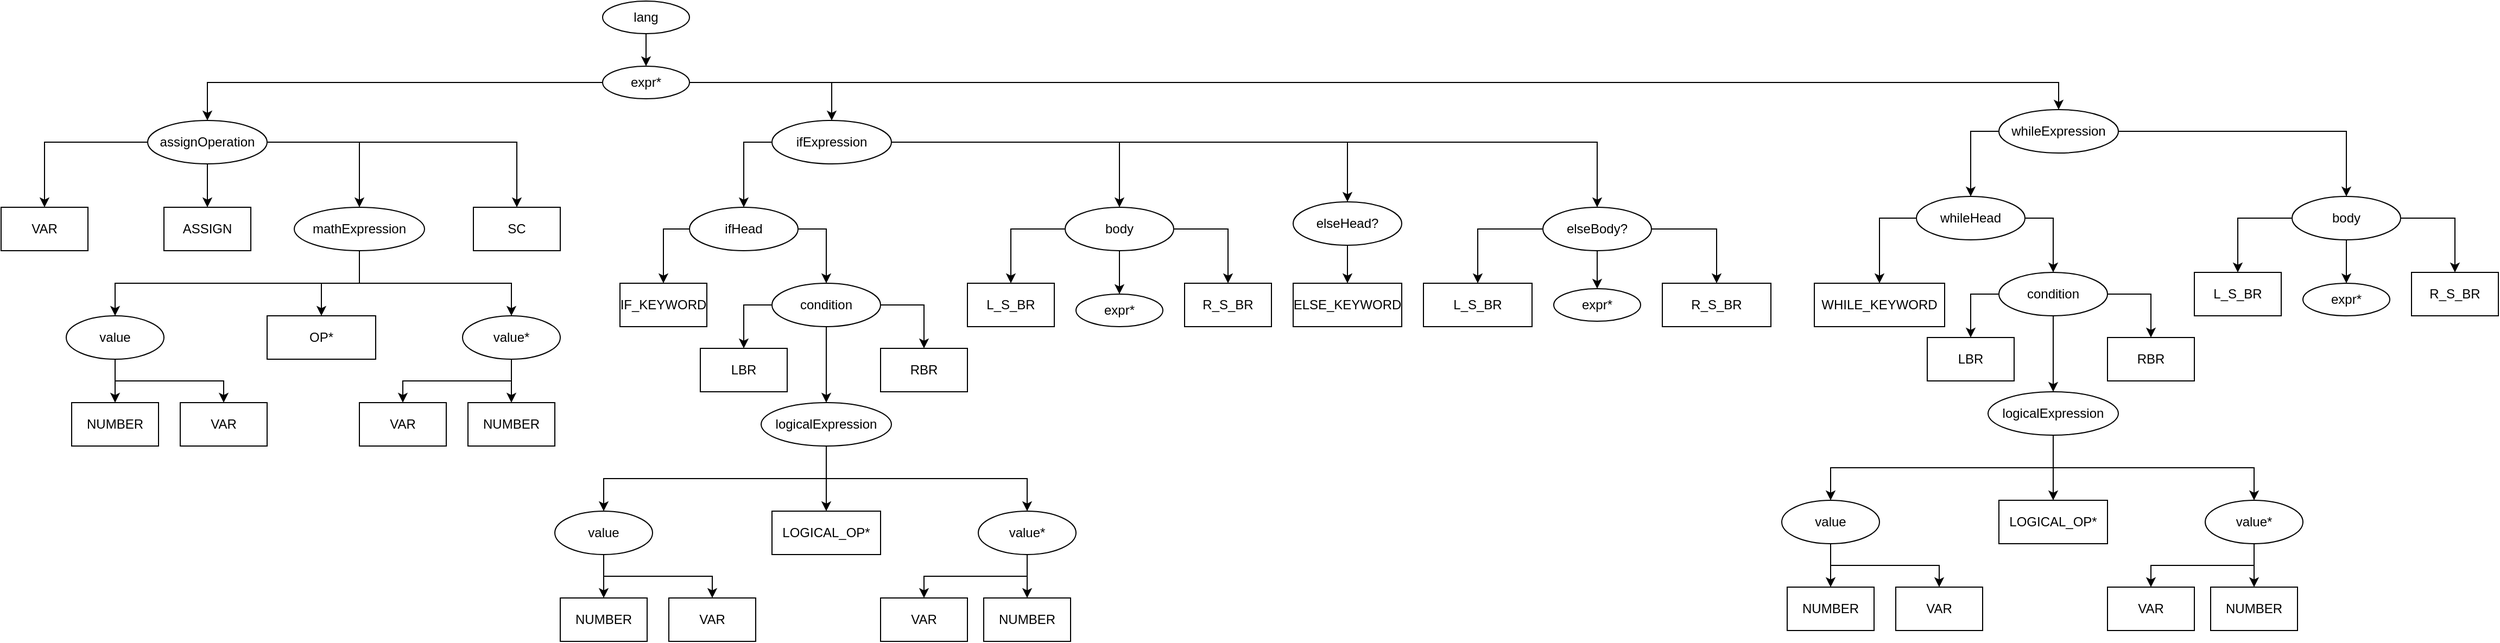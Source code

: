 <mxfile version="14.5.7" type="device"><diagram id="wjZGRVzVLH2TB-VyVLIo" name="Page-1"><mxGraphModel dx="1935" dy="482" grid="1" gridSize="10" guides="1" tooltips="1" connect="1" arrows="1" fold="1" page="1" pageScale="1" pageWidth="827" pageHeight="1169" math="0" shadow="0"><root><mxCell id="0"/><mxCell id="1" parent="0"/><mxCell id="9PAYJQEdCHkQVBp2w5je-4" style="edgeStyle=orthogonalEdgeStyle;rounded=0;orthogonalLoop=1;jettySize=auto;html=1;exitX=0.5;exitY=1;exitDx=0;exitDy=0;entryX=0.5;entryY=0;entryDx=0;entryDy=0;" parent="1" source="9PAYJQEdCHkQVBp2w5je-1" target="9PAYJQEdCHkQVBp2w5je-2" edge="1"><mxGeometry relative="1" as="geometry"/></mxCell><mxCell id="9PAYJQEdCHkQVBp2w5je-1" value="lang" style="ellipse;whiteSpace=wrap;html=1;" parent="1" vertex="1"><mxGeometry x="374" width="80" height="30" as="geometry"/></mxCell><mxCell id="9PAYJQEdCHkQVBp2w5je-5" style="edgeStyle=orthogonalEdgeStyle;rounded=0;orthogonalLoop=1;jettySize=auto;html=1;exitX=0;exitY=0.5;exitDx=0;exitDy=0;entryX=0.5;entryY=0;entryDx=0;entryDy=0;" parent="1" source="9PAYJQEdCHkQVBp2w5je-2" target="9PAYJQEdCHkQVBp2w5je-3" edge="1"><mxGeometry relative="1" as="geometry"/></mxCell><mxCell id="9PAYJQEdCHkQVBp2w5je-7" style="edgeStyle=orthogonalEdgeStyle;rounded=0;orthogonalLoop=1;jettySize=auto;html=1;exitX=1;exitY=0.5;exitDx=0;exitDy=0;entryX=0.5;entryY=0;entryDx=0;entryDy=0;" parent="1" source="9PAYJQEdCHkQVBp2w5je-2" target="9PAYJQEdCHkQVBp2w5je-6" edge="1"><mxGeometry relative="1" as="geometry"/></mxCell><mxCell id="9PAYJQEdCHkQVBp2w5je-175" style="edgeStyle=orthogonalEdgeStyle;rounded=0;orthogonalLoop=1;jettySize=auto;html=1;exitX=1;exitY=0.5;exitDx=0;exitDy=0;entryX=0.5;entryY=0;entryDx=0;entryDy=0;" parent="1" source="9PAYJQEdCHkQVBp2w5je-2" target="9PAYJQEdCHkQVBp2w5je-146" edge="1"><mxGeometry relative="1" as="geometry"/></mxCell><mxCell id="9PAYJQEdCHkQVBp2w5je-2" value="expr*" style="ellipse;whiteSpace=wrap;html=1;" parent="1" vertex="1"><mxGeometry x="374" y="60" width="80" height="30" as="geometry"/></mxCell><mxCell id="9PAYJQEdCHkQVBp2w5je-10" style="edgeStyle=orthogonalEdgeStyle;rounded=0;orthogonalLoop=1;jettySize=auto;html=1;exitX=0.5;exitY=1;exitDx=0;exitDy=0;entryX=0.5;entryY=0;entryDx=0;entryDy=0;" parent="1" source="9PAYJQEdCHkQVBp2w5je-3" target="9PAYJQEdCHkQVBp2w5je-9" edge="1"><mxGeometry relative="1" as="geometry"/></mxCell><mxCell id="9PAYJQEdCHkQVBp2w5je-13" style="edgeStyle=orthogonalEdgeStyle;rounded=0;orthogonalLoop=1;jettySize=auto;html=1;exitX=0;exitY=0.5;exitDx=0;exitDy=0;entryX=0.5;entryY=0;entryDx=0;entryDy=0;" parent="1" source="9PAYJQEdCHkQVBp2w5je-3" target="9PAYJQEdCHkQVBp2w5je-11" edge="1"><mxGeometry relative="1" as="geometry"/></mxCell><mxCell id="9PAYJQEdCHkQVBp2w5je-14" style="edgeStyle=orthogonalEdgeStyle;rounded=0;orthogonalLoop=1;jettySize=auto;html=1;exitX=1;exitY=0.5;exitDx=0;exitDy=0;entryX=0.5;entryY=0;entryDx=0;entryDy=0;" parent="1" source="9PAYJQEdCHkQVBp2w5je-3" target="9PAYJQEdCHkQVBp2w5je-104" edge="1"><mxGeometry relative="1" as="geometry"><mxPoint x="260" y="190" as="targetPoint"/></mxGeometry></mxCell><mxCell id="9PAYJQEdCHkQVBp2w5je-20" style="edgeStyle=orthogonalEdgeStyle;rounded=0;orthogonalLoop=1;jettySize=auto;html=1;exitX=1;exitY=0.5;exitDx=0;exitDy=0;entryX=0.5;entryY=0;entryDx=0;entryDy=0;" parent="1" source="9PAYJQEdCHkQVBp2w5je-3" target="9PAYJQEdCHkQVBp2w5je-26" edge="1"><mxGeometry relative="1" as="geometry"><mxPoint x="360" y="190" as="targetPoint"/></mxGeometry></mxCell><mxCell id="9PAYJQEdCHkQVBp2w5je-3" value="assignOperation" style="ellipse;whiteSpace=wrap;html=1;" parent="1" vertex="1"><mxGeometry x="-45" y="110" width="110" height="40" as="geometry"/></mxCell><mxCell id="9PAYJQEdCHkQVBp2w5je-37" style="edgeStyle=orthogonalEdgeStyle;rounded=0;orthogonalLoop=1;jettySize=auto;html=1;exitX=0;exitY=0.5;exitDx=0;exitDy=0;entryX=0.5;entryY=0;entryDx=0;entryDy=0;" parent="1" source="9PAYJQEdCHkQVBp2w5je-6" target="9PAYJQEdCHkQVBp2w5je-39" edge="1"><mxGeometry relative="1" as="geometry"><mxPoint x="490" y="190" as="targetPoint"/></mxGeometry></mxCell><mxCell id="9PAYJQEdCHkQVBp2w5je-41" style="edgeStyle=orthogonalEdgeStyle;rounded=0;orthogonalLoop=1;jettySize=auto;html=1;exitX=1;exitY=0.5;exitDx=0;exitDy=0;entryX=0.5;entryY=0;entryDx=0;entryDy=0;" parent="1" source="9PAYJQEdCHkQVBp2w5je-6" target="9PAYJQEdCHkQVBp2w5je-43" edge="1"><mxGeometry relative="1" as="geometry"><mxPoint x="680" y="190" as="targetPoint"/><Array as="points"><mxPoint x="850" y="130"/><mxPoint x="850" y="190"/></Array></mxGeometry></mxCell><mxCell id="9PAYJQEdCHkQVBp2w5je-123" style="edgeStyle=orthogonalEdgeStyle;rounded=0;orthogonalLoop=1;jettySize=auto;html=1;exitX=1;exitY=0.5;exitDx=0;exitDy=0;entryX=0.5;entryY=0;entryDx=0;entryDy=0;" parent="1" source="9PAYJQEdCHkQVBp2w5je-6" target="9PAYJQEdCHkQVBp2w5je-124" edge="1"><mxGeometry relative="1" as="geometry"><mxPoint x="1130" y="130" as="targetPoint"/></mxGeometry></mxCell><mxCell id="9PAYJQEdCHkQVBp2w5je-125" style="edgeStyle=orthogonalEdgeStyle;rounded=0;orthogonalLoop=1;jettySize=auto;html=1;exitX=1;exitY=0.5;exitDx=0;exitDy=0;entryX=0.5;entryY=0;entryDx=0;entryDy=0;" parent="1" source="9PAYJQEdCHkQVBp2w5je-6" target="9PAYJQEdCHkQVBp2w5je-126" edge="1"><mxGeometry relative="1" as="geometry"><mxPoint x="1310" y="130" as="targetPoint"/></mxGeometry></mxCell><mxCell id="9PAYJQEdCHkQVBp2w5je-6" value="ifExpression" style="ellipse;whiteSpace=wrap;html=1;" parent="1" vertex="1"><mxGeometry x="530" y="110" width="110" height="40" as="geometry"/></mxCell><mxCell id="9PAYJQEdCHkQVBp2w5je-9" value="ASSIGN" style="rounded=0;whiteSpace=wrap;html=1;" parent="1" vertex="1"><mxGeometry x="-30" y="190" width="80" height="40" as="geometry"/></mxCell><mxCell id="9PAYJQEdCHkQVBp2w5je-11" value="VAR" style="rounded=0;whiteSpace=wrap;html=1;" parent="1" vertex="1"><mxGeometry x="-180" y="190" width="80" height="40" as="geometry"/></mxCell><mxCell id="9PAYJQEdCHkQVBp2w5je-23" style="edgeStyle=orthogonalEdgeStyle;rounded=0;orthogonalLoop=1;jettySize=auto;html=1;exitX=0.5;exitY=1;exitDx=0;exitDy=0;" parent="1" edge="1"><mxGeometry relative="1" as="geometry"><mxPoint x="360" y="230" as="sourcePoint"/><mxPoint x="360" y="230" as="targetPoint"/></mxGeometry></mxCell><mxCell id="9PAYJQEdCHkQVBp2w5je-26" value="SC" style="rounded=0;whiteSpace=wrap;html=1;" parent="1" vertex="1"><mxGeometry x="255" y="190" width="80" height="40" as="geometry"/></mxCell><mxCell id="9PAYJQEdCHkQVBp2w5je-44" style="edgeStyle=orthogonalEdgeStyle;rounded=0;orthogonalLoop=1;jettySize=auto;html=1;exitX=0;exitY=0.5;exitDx=0;exitDy=0;entryX=0.5;entryY=0;entryDx=0;entryDy=0;" parent="1" source="9PAYJQEdCHkQVBp2w5je-39" target="9PAYJQEdCHkQVBp2w5je-45" edge="1"><mxGeometry relative="1" as="geometry"><mxPoint x="430" y="280" as="targetPoint"/><Array as="points"><mxPoint x="430" y="210"/></Array></mxGeometry></mxCell><mxCell id="9PAYJQEdCHkQVBp2w5je-46" style="edgeStyle=orthogonalEdgeStyle;rounded=0;orthogonalLoop=1;jettySize=auto;html=1;exitX=1;exitY=0.5;exitDx=0;exitDy=0;entryX=0.5;entryY=0;entryDx=0;entryDy=0;" parent="1" source="9PAYJQEdCHkQVBp2w5je-39" target="9PAYJQEdCHkQVBp2w5je-47" edge="1"><mxGeometry relative="1" as="geometry"><mxPoint x="580" y="260" as="targetPoint"/></mxGeometry></mxCell><mxCell id="9PAYJQEdCHkQVBp2w5je-39" value="ifHead" style="ellipse;whiteSpace=wrap;html=1;" parent="1" vertex="1"><mxGeometry x="454" y="190" width="100" height="40" as="geometry"/></mxCell><mxCell id="9PAYJQEdCHkQVBp2w5je-117" style="edgeStyle=orthogonalEdgeStyle;rounded=0;orthogonalLoop=1;jettySize=auto;html=1;exitX=0;exitY=0.5;exitDx=0;exitDy=0;entryX=0.5;entryY=0;entryDx=0;entryDy=0;" parent="1" source="9PAYJQEdCHkQVBp2w5je-43" target="9PAYJQEdCHkQVBp2w5je-116" edge="1"><mxGeometry relative="1" as="geometry"/></mxCell><mxCell id="9PAYJQEdCHkQVBp2w5je-120" style="edgeStyle=orthogonalEdgeStyle;rounded=0;orthogonalLoop=1;jettySize=auto;html=1;exitX=0.5;exitY=1;exitDx=0;exitDy=0;entryX=0.5;entryY=0;entryDx=0;entryDy=0;" parent="1" source="9PAYJQEdCHkQVBp2w5je-43" target="9PAYJQEdCHkQVBp2w5je-119" edge="1"><mxGeometry relative="1" as="geometry"/></mxCell><mxCell id="9PAYJQEdCHkQVBp2w5je-122" style="edgeStyle=orthogonalEdgeStyle;rounded=0;orthogonalLoop=1;jettySize=auto;html=1;exitX=1;exitY=0.5;exitDx=0;exitDy=0;entryX=0.5;entryY=0;entryDx=0;entryDy=0;" parent="1" source="9PAYJQEdCHkQVBp2w5je-43" target="9PAYJQEdCHkQVBp2w5je-121" edge="1"><mxGeometry relative="1" as="geometry"/></mxCell><mxCell id="9PAYJQEdCHkQVBp2w5je-43" value="body" style="ellipse;whiteSpace=wrap;html=1;" parent="1" vertex="1"><mxGeometry x="800" y="190" width="100" height="40" as="geometry"/></mxCell><mxCell id="9PAYJQEdCHkQVBp2w5je-45" value="IF_KEYWORD" style="rounded=0;whiteSpace=wrap;html=1;" parent="1" vertex="1"><mxGeometry x="390" y="260" width="80" height="40" as="geometry"/></mxCell><mxCell id="9PAYJQEdCHkQVBp2w5je-48" style="edgeStyle=orthogonalEdgeStyle;rounded=0;orthogonalLoop=1;jettySize=auto;html=1;exitX=0;exitY=0.5;exitDx=0;exitDy=0;entryX=0.5;entryY=0;entryDx=0;entryDy=0;" parent="1" source="9PAYJQEdCHkQVBp2w5je-47" target="9PAYJQEdCHkQVBp2w5je-49" edge="1"><mxGeometry relative="1" as="geometry"><mxPoint x="500" y="330" as="targetPoint"/></mxGeometry></mxCell><mxCell id="9PAYJQEdCHkQVBp2w5je-50" style="edgeStyle=orthogonalEdgeStyle;rounded=0;orthogonalLoop=1;jettySize=auto;html=1;exitX=0.5;exitY=1;exitDx=0;exitDy=0;entryX=0.5;entryY=0;entryDx=0;entryDy=0;" parent="1" source="9PAYJQEdCHkQVBp2w5je-47" target="9PAYJQEdCHkQVBp2w5je-51" edge="1"><mxGeometry relative="1" as="geometry"><mxPoint x="580" y="380" as="targetPoint"/></mxGeometry></mxCell><mxCell id="9PAYJQEdCHkQVBp2w5je-63" style="edgeStyle=orthogonalEdgeStyle;rounded=0;orthogonalLoop=1;jettySize=auto;html=1;exitX=1;exitY=0.5;exitDx=0;exitDy=0;entryX=0.5;entryY=0;entryDx=0;entryDy=0;" parent="1" source="9PAYJQEdCHkQVBp2w5je-47" target="9PAYJQEdCHkQVBp2w5je-64" edge="1"><mxGeometry relative="1" as="geometry"><mxPoint x="670" y="320" as="targetPoint"/></mxGeometry></mxCell><mxCell id="9PAYJQEdCHkQVBp2w5je-47" value="condition" style="ellipse;whiteSpace=wrap;html=1;" parent="1" vertex="1"><mxGeometry x="530" y="260" width="100" height="40" as="geometry"/></mxCell><mxCell id="9PAYJQEdCHkQVBp2w5je-49" value="LBR" style="rounded=0;whiteSpace=wrap;html=1;" parent="1" vertex="1"><mxGeometry x="464" y="320" width="80" height="40" as="geometry"/></mxCell><mxCell id="9PAYJQEdCHkQVBp2w5je-61" style="edgeStyle=orthogonalEdgeStyle;rounded=0;orthogonalLoop=1;jettySize=auto;html=1;exitX=0.5;exitY=1;exitDx=0;exitDy=0;entryX=0.5;entryY=0;entryDx=0;entryDy=0;" parent="1" source="9PAYJQEdCHkQVBp2w5je-51" target="9PAYJQEdCHkQVBp2w5je-59" edge="1"><mxGeometry relative="1" as="geometry"/></mxCell><mxCell id="9PAYJQEdCHkQVBp2w5je-62" style="edgeStyle=orthogonalEdgeStyle;rounded=0;orthogonalLoop=1;jettySize=auto;html=1;exitX=0.5;exitY=1;exitDx=0;exitDy=0;entryX=0.5;entryY=0;entryDx=0;entryDy=0;" parent="1" source="9PAYJQEdCHkQVBp2w5je-51" target="9PAYJQEdCHkQVBp2w5je-56" edge="1"><mxGeometry relative="1" as="geometry"/></mxCell><mxCell id="9PAYJQEdCHkQVBp2w5je-70" style="edgeStyle=orthogonalEdgeStyle;rounded=0;orthogonalLoop=1;jettySize=auto;html=1;exitX=0.5;exitY=1;exitDx=0;exitDy=0;entryX=0.5;entryY=0;entryDx=0;entryDy=0;" parent="1" source="9PAYJQEdCHkQVBp2w5je-51" target="9PAYJQEdCHkQVBp2w5je-67" edge="1"><mxGeometry relative="1" as="geometry"/></mxCell><mxCell id="9PAYJQEdCHkQVBp2w5je-51" value="logicalExpression" style="ellipse;whiteSpace=wrap;html=1;" parent="1" vertex="1"><mxGeometry x="520" y="370" width="120" height="40" as="geometry"/></mxCell><mxCell id="9PAYJQEdCHkQVBp2w5je-54" style="edgeStyle=orthogonalEdgeStyle;rounded=0;orthogonalLoop=1;jettySize=auto;html=1;exitX=0.5;exitY=1;exitDx=0;exitDy=0;entryX=0.5;entryY=0;entryDx=0;entryDy=0;" parent="1" source="9PAYJQEdCHkQVBp2w5je-56" target="9PAYJQEdCHkQVBp2w5je-57" edge="1"><mxGeometry relative="1" as="geometry"><mxPoint x="375" y="540" as="targetPoint"/></mxGeometry></mxCell><mxCell id="9PAYJQEdCHkQVBp2w5je-55" style="edgeStyle=orthogonalEdgeStyle;rounded=0;orthogonalLoop=1;jettySize=auto;html=1;exitX=0.5;exitY=1;exitDx=0;exitDy=0;entryX=0.5;entryY=0;entryDx=0;entryDy=0;" parent="1" source="9PAYJQEdCHkQVBp2w5je-56" target="9PAYJQEdCHkQVBp2w5je-58" edge="1"><mxGeometry relative="1" as="geometry"><mxPoint x="475" y="550" as="targetPoint"/></mxGeometry></mxCell><mxCell id="9PAYJQEdCHkQVBp2w5je-56" value="value" style="ellipse;whiteSpace=wrap;html=1;" parent="1" vertex="1"><mxGeometry x="330" y="470" width="90" height="40" as="geometry"/></mxCell><mxCell id="9PAYJQEdCHkQVBp2w5je-57" value="NUMBER" style="rounded=0;whiteSpace=wrap;html=1;" parent="1" vertex="1"><mxGeometry x="335" y="550" width="80" height="40" as="geometry"/></mxCell><mxCell id="9PAYJQEdCHkQVBp2w5je-58" value="VAR" style="rounded=0;whiteSpace=wrap;html=1;" parent="1" vertex="1"><mxGeometry x="435" y="550" width="80" height="40" as="geometry"/></mxCell><mxCell id="9PAYJQEdCHkQVBp2w5je-59" value="LOGICAL_OP*" style="rounded=0;whiteSpace=wrap;html=1;" parent="1" vertex="1"><mxGeometry x="530" y="470" width="100" height="40" as="geometry"/></mxCell><mxCell id="9PAYJQEdCHkQVBp2w5je-64" value="RBR" style="rounded=0;whiteSpace=wrap;html=1;" parent="1" vertex="1"><mxGeometry x="630" y="320" width="80" height="40" as="geometry"/></mxCell><mxCell id="9PAYJQEdCHkQVBp2w5je-65" style="edgeStyle=orthogonalEdgeStyle;rounded=0;orthogonalLoop=1;jettySize=auto;html=1;exitX=0.5;exitY=1;exitDx=0;exitDy=0;entryX=0.5;entryY=0;entryDx=0;entryDy=0;" parent="1" source="9PAYJQEdCHkQVBp2w5je-67" target="9PAYJQEdCHkQVBp2w5je-68" edge="1"><mxGeometry relative="1" as="geometry"><mxPoint x="725" y="530" as="targetPoint"/></mxGeometry></mxCell><mxCell id="9PAYJQEdCHkQVBp2w5je-66" style="edgeStyle=orthogonalEdgeStyle;rounded=0;orthogonalLoop=1;jettySize=auto;html=1;exitX=0.5;exitY=1;exitDx=0;exitDy=0;entryX=0.5;entryY=0;entryDx=0;entryDy=0;" parent="1" source="9PAYJQEdCHkQVBp2w5je-67" target="9PAYJQEdCHkQVBp2w5je-69" edge="1"><mxGeometry relative="1" as="geometry"><mxPoint x="825" y="540" as="targetPoint"/></mxGeometry></mxCell><mxCell id="9PAYJQEdCHkQVBp2w5je-67" value="value*" style="ellipse;whiteSpace=wrap;html=1;" parent="1" vertex="1"><mxGeometry x="720" y="470" width="90" height="40" as="geometry"/></mxCell><mxCell id="9PAYJQEdCHkQVBp2w5je-68" value="NUMBER" style="rounded=0;whiteSpace=wrap;html=1;" parent="1" vertex="1"><mxGeometry x="725" y="550" width="80" height="40" as="geometry"/></mxCell><mxCell id="9PAYJQEdCHkQVBp2w5je-69" value="VAR" style="rounded=0;whiteSpace=wrap;html=1;" parent="1" vertex="1"><mxGeometry x="630" y="550" width="80" height="40" as="geometry"/></mxCell><mxCell id="9PAYJQEdCHkQVBp2w5je-101" style="edgeStyle=orthogonalEdgeStyle;rounded=0;orthogonalLoop=1;jettySize=auto;html=1;exitX=0.5;exitY=1;exitDx=0;exitDy=0;entryX=0.5;entryY=0;entryDx=0;entryDy=0;" parent="1" source="9PAYJQEdCHkQVBp2w5je-104" target="9PAYJQEdCHkQVBp2w5je-110" edge="1"><mxGeometry relative="1" as="geometry"/></mxCell><mxCell id="9PAYJQEdCHkQVBp2w5je-102" style="edgeStyle=orthogonalEdgeStyle;rounded=0;orthogonalLoop=1;jettySize=auto;html=1;exitX=0.5;exitY=1;exitDx=0;exitDy=0;entryX=0.5;entryY=0;entryDx=0;entryDy=0;" parent="1" source="9PAYJQEdCHkQVBp2w5je-104" target="9PAYJQEdCHkQVBp2w5je-107" edge="1"><mxGeometry relative="1" as="geometry"/></mxCell><mxCell id="9PAYJQEdCHkQVBp2w5je-103" style="edgeStyle=orthogonalEdgeStyle;rounded=0;orthogonalLoop=1;jettySize=auto;html=1;exitX=0.5;exitY=1;exitDx=0;exitDy=0;entryX=0.5;entryY=0;entryDx=0;entryDy=0;" parent="1" source="9PAYJQEdCHkQVBp2w5je-104" target="9PAYJQEdCHkQVBp2w5je-113" edge="1"><mxGeometry relative="1" as="geometry"/></mxCell><mxCell id="9PAYJQEdCHkQVBp2w5je-104" value="mathExpression" style="ellipse;whiteSpace=wrap;html=1;" parent="1" vertex="1"><mxGeometry x="90" y="190" width="120" height="40" as="geometry"/></mxCell><mxCell id="9PAYJQEdCHkQVBp2w5je-105" style="edgeStyle=orthogonalEdgeStyle;rounded=0;orthogonalLoop=1;jettySize=auto;html=1;exitX=0.5;exitY=1;exitDx=0;exitDy=0;entryX=0.5;entryY=0;entryDx=0;entryDy=0;" parent="1" source="9PAYJQEdCHkQVBp2w5je-107" target="9PAYJQEdCHkQVBp2w5je-108" edge="1"><mxGeometry relative="1" as="geometry"><mxPoint x="55" y="360" as="targetPoint"/></mxGeometry></mxCell><mxCell id="9PAYJQEdCHkQVBp2w5je-106" style="edgeStyle=orthogonalEdgeStyle;rounded=0;orthogonalLoop=1;jettySize=auto;html=1;exitX=0.5;exitY=1;exitDx=0;exitDy=0;entryX=0.5;entryY=0;entryDx=0;entryDy=0;" parent="1" source="9PAYJQEdCHkQVBp2w5je-107" target="9PAYJQEdCHkQVBp2w5je-109" edge="1"><mxGeometry relative="1" as="geometry"><mxPoint x="155" y="370" as="targetPoint"/></mxGeometry></mxCell><mxCell id="9PAYJQEdCHkQVBp2w5je-107" value="value" style="ellipse;whiteSpace=wrap;html=1;" parent="1" vertex="1"><mxGeometry x="-120" y="290" width="90" height="40" as="geometry"/></mxCell><mxCell id="9PAYJQEdCHkQVBp2w5je-108" value="NUMBER" style="rounded=0;whiteSpace=wrap;html=1;" parent="1" vertex="1"><mxGeometry x="-115" y="370" width="80" height="40" as="geometry"/></mxCell><mxCell id="9PAYJQEdCHkQVBp2w5je-109" value="VAR" style="rounded=0;whiteSpace=wrap;html=1;" parent="1" vertex="1"><mxGeometry x="-15" y="370" width="80" height="40" as="geometry"/></mxCell><mxCell id="9PAYJQEdCHkQVBp2w5je-110" value="OP*" style="rounded=0;whiteSpace=wrap;html=1;" parent="1" vertex="1"><mxGeometry x="65" y="290" width="100" height="40" as="geometry"/></mxCell><mxCell id="9PAYJQEdCHkQVBp2w5je-111" style="edgeStyle=orthogonalEdgeStyle;rounded=0;orthogonalLoop=1;jettySize=auto;html=1;exitX=0.5;exitY=1;exitDx=0;exitDy=0;entryX=0.5;entryY=0;entryDx=0;entryDy=0;" parent="1" source="9PAYJQEdCHkQVBp2w5je-113" target="9PAYJQEdCHkQVBp2w5je-114" edge="1"><mxGeometry relative="1" as="geometry"><mxPoint x="405" y="350" as="targetPoint"/></mxGeometry></mxCell><mxCell id="9PAYJQEdCHkQVBp2w5je-112" style="edgeStyle=orthogonalEdgeStyle;rounded=0;orthogonalLoop=1;jettySize=auto;html=1;exitX=0.5;exitY=1;exitDx=0;exitDy=0;entryX=0.5;entryY=0;entryDx=0;entryDy=0;" parent="1" source="9PAYJQEdCHkQVBp2w5je-113" target="9PAYJQEdCHkQVBp2w5je-115" edge="1"><mxGeometry relative="1" as="geometry"><mxPoint x="505" y="360" as="targetPoint"/></mxGeometry></mxCell><mxCell id="9PAYJQEdCHkQVBp2w5je-113" value="value*" style="ellipse;whiteSpace=wrap;html=1;" parent="1" vertex="1"><mxGeometry x="245" y="290" width="90" height="40" as="geometry"/></mxCell><mxCell id="9PAYJQEdCHkQVBp2w5je-114" value="NUMBER" style="rounded=0;whiteSpace=wrap;html=1;" parent="1" vertex="1"><mxGeometry x="250" y="370" width="80" height="40" as="geometry"/></mxCell><mxCell id="9PAYJQEdCHkQVBp2w5je-115" value="VAR" style="rounded=0;whiteSpace=wrap;html=1;" parent="1" vertex="1"><mxGeometry x="150" y="370" width="80" height="40" as="geometry"/></mxCell><mxCell id="9PAYJQEdCHkQVBp2w5je-116" value="L_S_BR" style="rounded=0;whiteSpace=wrap;html=1;" parent="1" vertex="1"><mxGeometry x="710" y="260" width="80" height="40" as="geometry"/></mxCell><mxCell id="9PAYJQEdCHkQVBp2w5je-119" value="expr*" style="ellipse;whiteSpace=wrap;html=1;" parent="1" vertex="1"><mxGeometry x="810" y="270" width="80" height="30" as="geometry"/></mxCell><mxCell id="9PAYJQEdCHkQVBp2w5je-121" value="R_S_BR" style="rounded=0;whiteSpace=wrap;html=1;" parent="1" vertex="1"><mxGeometry x="910" y="260" width="80" height="40" as="geometry"/></mxCell><mxCell id="9PAYJQEdCHkQVBp2w5je-141" style="edgeStyle=orthogonalEdgeStyle;rounded=0;orthogonalLoop=1;jettySize=auto;html=1;exitX=0.5;exitY=1;exitDx=0;exitDy=0;entryX=0.5;entryY=0;entryDx=0;entryDy=0;" parent="1" source="9PAYJQEdCHkQVBp2w5je-124" target="9PAYJQEdCHkQVBp2w5je-130" edge="1"><mxGeometry relative="1" as="geometry"/></mxCell><mxCell id="9PAYJQEdCHkQVBp2w5je-124" value="elseHead?" style="ellipse;whiteSpace=wrap;html=1;" parent="1" vertex="1"><mxGeometry x="1010" y="185" width="100" height="40" as="geometry"/></mxCell><mxCell id="9PAYJQEdCHkQVBp2w5je-135" style="edgeStyle=orthogonalEdgeStyle;rounded=0;orthogonalLoop=1;jettySize=auto;html=1;exitX=0;exitY=0.5;exitDx=0;exitDy=0;entryX=0.5;entryY=0;entryDx=0;entryDy=0;" parent="1" source="9PAYJQEdCHkQVBp2w5je-126" target="9PAYJQEdCHkQVBp2w5je-136" edge="1"><mxGeometry relative="1" as="geometry"><mxPoint x="1170" y="260" as="targetPoint"/></mxGeometry></mxCell><mxCell id="9PAYJQEdCHkQVBp2w5je-137" style="edgeStyle=orthogonalEdgeStyle;rounded=0;orthogonalLoop=1;jettySize=auto;html=1;exitX=1;exitY=0.5;exitDx=0;exitDy=0;entryX=0.5;entryY=0;entryDx=0;entryDy=0;" parent="1" source="9PAYJQEdCHkQVBp2w5je-126" target="9PAYJQEdCHkQVBp2w5je-138" edge="1"><mxGeometry relative="1" as="geometry"><mxPoint x="1410" y="260" as="targetPoint"/></mxGeometry></mxCell><mxCell id="9PAYJQEdCHkQVBp2w5je-139" style="edgeStyle=orthogonalEdgeStyle;rounded=0;orthogonalLoop=1;jettySize=auto;html=1;exitX=0.5;exitY=1;exitDx=0;exitDy=0;entryX=0.5;entryY=0;entryDx=0;entryDy=0;" parent="1" source="9PAYJQEdCHkQVBp2w5je-126" target="9PAYJQEdCHkQVBp2w5je-140" edge="1"><mxGeometry relative="1" as="geometry"><mxPoint x="1290" y="260" as="targetPoint"/></mxGeometry></mxCell><mxCell id="9PAYJQEdCHkQVBp2w5je-126" value="elseBody?" style="ellipse;whiteSpace=wrap;html=1;" parent="1" vertex="1"><mxGeometry x="1240" y="190" width="100" height="40" as="geometry"/></mxCell><mxCell id="9PAYJQEdCHkQVBp2w5je-130" value="ELSE_KEYWORD" style="rounded=0;whiteSpace=wrap;html=1;" parent="1" vertex="1"><mxGeometry x="1010" y="260" width="100" height="40" as="geometry"/></mxCell><mxCell id="9PAYJQEdCHkQVBp2w5je-132" style="edgeStyle=orthogonalEdgeStyle;rounded=0;orthogonalLoop=1;jettySize=auto;html=1;exitX=0.5;exitY=1;exitDx=0;exitDy=0;" parent="1" edge="1"><mxGeometry relative="1" as="geometry"><mxPoint x="1120" y="300" as="sourcePoint"/><mxPoint x="1120" y="300" as="targetPoint"/></mxGeometry></mxCell><mxCell id="9PAYJQEdCHkQVBp2w5je-136" value="L_S_BR" style="rounded=0;whiteSpace=wrap;html=1;" parent="1" vertex="1"><mxGeometry x="1130" y="260" width="100" height="40" as="geometry"/></mxCell><mxCell id="9PAYJQEdCHkQVBp2w5je-138" value="R_S_BR" style="rounded=0;whiteSpace=wrap;html=1;" parent="1" vertex="1"><mxGeometry x="1350" y="260" width="100" height="40" as="geometry"/></mxCell><mxCell id="9PAYJQEdCHkQVBp2w5je-140" value="expr*" style="ellipse;whiteSpace=wrap;html=1;" parent="1" vertex="1"><mxGeometry x="1250" y="265" width="80" height="30" as="geometry"/></mxCell><mxCell id="9PAYJQEdCHkQVBp2w5je-142" style="edgeStyle=orthogonalEdgeStyle;rounded=0;orthogonalLoop=1;jettySize=auto;html=1;exitX=0;exitY=0.5;exitDx=0;exitDy=0;entryX=0.5;entryY=0;entryDx=0;entryDy=0;" parent="1" source="9PAYJQEdCHkQVBp2w5je-146" target="9PAYJQEdCHkQVBp2w5je-149" edge="1"><mxGeometry relative="1" as="geometry"><mxPoint x="1620" y="180" as="targetPoint"/></mxGeometry></mxCell><mxCell id="9PAYJQEdCHkQVBp2w5je-143" style="edgeStyle=orthogonalEdgeStyle;rounded=0;orthogonalLoop=1;jettySize=auto;html=1;exitX=1;exitY=0.5;exitDx=0;exitDy=0;entryX=0.5;entryY=0;entryDx=0;entryDy=0;" parent="1" source="9PAYJQEdCHkQVBp2w5je-146" target="9PAYJQEdCHkQVBp2w5je-153" edge="1"><mxGeometry relative="1" as="geometry"><mxPoint x="1810" y="180" as="targetPoint"/><Array as="points"><mxPoint x="1980" y="120"/><mxPoint x="1980" y="180"/></Array></mxGeometry></mxCell><mxCell id="9PAYJQEdCHkQVBp2w5je-146" value="whileExpression" style="ellipse;whiteSpace=wrap;html=1;" parent="1" vertex="1"><mxGeometry x="1660" y="100" width="110" height="40" as="geometry"/></mxCell><mxCell id="9PAYJQEdCHkQVBp2w5je-147" style="edgeStyle=orthogonalEdgeStyle;rounded=0;orthogonalLoop=1;jettySize=auto;html=1;exitX=0;exitY=0.5;exitDx=0;exitDy=0;entryX=0.5;entryY=0;entryDx=0;entryDy=0;" parent="1" source="9PAYJQEdCHkQVBp2w5je-149" target="9PAYJQEdCHkQVBp2w5je-154" edge="1"><mxGeometry relative="1" as="geometry"><mxPoint x="1560" y="270" as="targetPoint"/><Array as="points"><mxPoint x="1550" y="200"/><mxPoint x="1550" y="260"/></Array></mxGeometry></mxCell><mxCell id="9PAYJQEdCHkQVBp2w5je-148" style="edgeStyle=orthogonalEdgeStyle;rounded=0;orthogonalLoop=1;jettySize=auto;html=1;exitX=1;exitY=0.5;exitDx=0;exitDy=0;entryX=0.5;entryY=0;entryDx=0;entryDy=0;" parent="1" source="9PAYJQEdCHkQVBp2w5je-149" target="9PAYJQEdCHkQVBp2w5je-180" edge="1"><mxGeometry relative="1" as="geometry"><mxPoint x="1710" y="250" as="targetPoint"/></mxGeometry></mxCell><mxCell id="9PAYJQEdCHkQVBp2w5je-149" value="whileHead" style="ellipse;whiteSpace=wrap;html=1;" parent="1" vertex="1"><mxGeometry x="1584" y="180" width="100" height="40" as="geometry"/></mxCell><mxCell id="9PAYJQEdCHkQVBp2w5je-150" style="edgeStyle=orthogonalEdgeStyle;rounded=0;orthogonalLoop=1;jettySize=auto;html=1;exitX=0;exitY=0.5;exitDx=0;exitDy=0;entryX=0.5;entryY=0;entryDx=0;entryDy=0;" parent="1" source="9PAYJQEdCHkQVBp2w5je-153" target="9PAYJQEdCHkQVBp2w5je-160" edge="1"><mxGeometry relative="1" as="geometry"/></mxCell><mxCell id="9PAYJQEdCHkQVBp2w5je-151" style="edgeStyle=orthogonalEdgeStyle;rounded=0;orthogonalLoop=1;jettySize=auto;html=1;exitX=0.5;exitY=1;exitDx=0;exitDy=0;entryX=0.5;entryY=0;entryDx=0;entryDy=0;" parent="1" source="9PAYJQEdCHkQVBp2w5je-153" target="9PAYJQEdCHkQVBp2w5je-161" edge="1"><mxGeometry relative="1" as="geometry"/></mxCell><mxCell id="9PAYJQEdCHkQVBp2w5je-152" style="edgeStyle=orthogonalEdgeStyle;rounded=0;orthogonalLoop=1;jettySize=auto;html=1;exitX=1;exitY=0.5;exitDx=0;exitDy=0;entryX=0.5;entryY=0;entryDx=0;entryDy=0;" parent="1" source="9PAYJQEdCHkQVBp2w5je-153" target="9PAYJQEdCHkQVBp2w5je-162" edge="1"><mxGeometry relative="1" as="geometry"/></mxCell><mxCell id="9PAYJQEdCHkQVBp2w5je-153" value="body" style="ellipse;whiteSpace=wrap;html=1;" parent="1" vertex="1"><mxGeometry x="1930" y="180" width="100" height="40" as="geometry"/></mxCell><mxCell id="9PAYJQEdCHkQVBp2w5je-154" value="WHILE_KEYWORD" style="rounded=0;whiteSpace=wrap;html=1;" parent="1" vertex="1"><mxGeometry x="1490" y="260" width="120" height="40" as="geometry"/></mxCell><mxCell id="9PAYJQEdCHkQVBp2w5je-160" value="L_S_BR" style="rounded=0;whiteSpace=wrap;html=1;" parent="1" vertex="1"><mxGeometry x="1840" y="250" width="80" height="40" as="geometry"/></mxCell><mxCell id="9PAYJQEdCHkQVBp2w5je-161" value="expr*" style="ellipse;whiteSpace=wrap;html=1;" parent="1" vertex="1"><mxGeometry x="1940" y="260" width="80" height="30" as="geometry"/></mxCell><mxCell id="9PAYJQEdCHkQVBp2w5je-162" value="R_S_BR" style="rounded=0;whiteSpace=wrap;html=1;" parent="1" vertex="1"><mxGeometry x="2040" y="250" width="80" height="40" as="geometry"/></mxCell><mxCell id="9PAYJQEdCHkQVBp2w5je-177" style="edgeStyle=orthogonalEdgeStyle;rounded=0;orthogonalLoop=1;jettySize=auto;html=1;exitX=0;exitY=0.5;exitDx=0;exitDy=0;entryX=0.5;entryY=0;entryDx=0;entryDy=0;" parent="1" source="9PAYJQEdCHkQVBp2w5je-180" target="9PAYJQEdCHkQVBp2w5je-181" edge="1"><mxGeometry relative="1" as="geometry"><mxPoint x="1630" y="320" as="targetPoint"/></mxGeometry></mxCell><mxCell id="9PAYJQEdCHkQVBp2w5je-178" style="edgeStyle=orthogonalEdgeStyle;rounded=0;orthogonalLoop=1;jettySize=auto;html=1;exitX=0.5;exitY=1;exitDx=0;exitDy=0;entryX=0.5;entryY=0;entryDx=0;entryDy=0;" parent="1" source="9PAYJQEdCHkQVBp2w5je-180" target="9PAYJQEdCHkQVBp2w5je-185" edge="1"><mxGeometry relative="1" as="geometry"><mxPoint x="1710" y="370" as="targetPoint"/></mxGeometry></mxCell><mxCell id="9PAYJQEdCHkQVBp2w5je-179" style="edgeStyle=orthogonalEdgeStyle;rounded=0;orthogonalLoop=1;jettySize=auto;html=1;exitX=1;exitY=0.5;exitDx=0;exitDy=0;entryX=0.5;entryY=0;entryDx=0;entryDy=0;" parent="1" source="9PAYJQEdCHkQVBp2w5je-180" target="9PAYJQEdCHkQVBp2w5je-192" edge="1"><mxGeometry relative="1" as="geometry"><mxPoint x="1800" y="310" as="targetPoint"/></mxGeometry></mxCell><mxCell id="9PAYJQEdCHkQVBp2w5je-180" value="condition" style="ellipse;whiteSpace=wrap;html=1;" parent="1" vertex="1"><mxGeometry x="1660" y="250" width="100" height="40" as="geometry"/></mxCell><mxCell id="9PAYJQEdCHkQVBp2w5je-181" value="LBR" style="rounded=0;whiteSpace=wrap;html=1;" parent="1" vertex="1"><mxGeometry x="1594" y="310" width="80" height="40" as="geometry"/></mxCell><mxCell id="9PAYJQEdCHkQVBp2w5je-182" style="edgeStyle=orthogonalEdgeStyle;rounded=0;orthogonalLoop=1;jettySize=auto;html=1;exitX=0.5;exitY=1;exitDx=0;exitDy=0;entryX=0.5;entryY=0;entryDx=0;entryDy=0;" parent="1" source="9PAYJQEdCHkQVBp2w5je-185" target="9PAYJQEdCHkQVBp2w5je-191" edge="1"><mxGeometry relative="1" as="geometry"/></mxCell><mxCell id="9PAYJQEdCHkQVBp2w5je-183" style="edgeStyle=orthogonalEdgeStyle;rounded=0;orthogonalLoop=1;jettySize=auto;html=1;exitX=0.5;exitY=1;exitDx=0;exitDy=0;entryX=0.5;entryY=0;entryDx=0;entryDy=0;" parent="1" source="9PAYJQEdCHkQVBp2w5je-185" target="9PAYJQEdCHkQVBp2w5je-188" edge="1"><mxGeometry relative="1" as="geometry"/></mxCell><mxCell id="9PAYJQEdCHkQVBp2w5je-184" style="edgeStyle=orthogonalEdgeStyle;rounded=0;orthogonalLoop=1;jettySize=auto;html=1;exitX=0.5;exitY=1;exitDx=0;exitDy=0;entryX=0.5;entryY=0;entryDx=0;entryDy=0;" parent="1" source="9PAYJQEdCHkQVBp2w5je-185" target="9PAYJQEdCHkQVBp2w5je-195" edge="1"><mxGeometry relative="1" as="geometry"/></mxCell><mxCell id="9PAYJQEdCHkQVBp2w5je-185" value="logicalExpression" style="ellipse;whiteSpace=wrap;html=1;" parent="1" vertex="1"><mxGeometry x="1650" y="360" width="120" height="40" as="geometry"/></mxCell><mxCell id="9PAYJQEdCHkQVBp2w5je-186" style="edgeStyle=orthogonalEdgeStyle;rounded=0;orthogonalLoop=1;jettySize=auto;html=1;exitX=0.5;exitY=1;exitDx=0;exitDy=0;entryX=0.5;entryY=0;entryDx=0;entryDy=0;" parent="1" source="9PAYJQEdCHkQVBp2w5je-188" target="9PAYJQEdCHkQVBp2w5je-189" edge="1"><mxGeometry relative="1" as="geometry"><mxPoint x="1505" y="530" as="targetPoint"/></mxGeometry></mxCell><mxCell id="9PAYJQEdCHkQVBp2w5je-187" style="edgeStyle=orthogonalEdgeStyle;rounded=0;orthogonalLoop=1;jettySize=auto;html=1;exitX=0.5;exitY=1;exitDx=0;exitDy=0;entryX=0.5;entryY=0;entryDx=0;entryDy=0;" parent="1" source="9PAYJQEdCHkQVBp2w5je-188" target="9PAYJQEdCHkQVBp2w5je-190" edge="1"><mxGeometry relative="1" as="geometry"><mxPoint x="1605" y="540" as="targetPoint"/></mxGeometry></mxCell><mxCell id="9PAYJQEdCHkQVBp2w5je-188" value="value" style="ellipse;whiteSpace=wrap;html=1;" parent="1" vertex="1"><mxGeometry x="1460" y="460" width="90" height="40" as="geometry"/></mxCell><mxCell id="9PAYJQEdCHkQVBp2w5je-189" value="NUMBER" style="rounded=0;whiteSpace=wrap;html=1;" parent="1" vertex="1"><mxGeometry x="1465" y="540" width="80" height="40" as="geometry"/></mxCell><mxCell id="9PAYJQEdCHkQVBp2w5je-190" value="VAR" style="rounded=0;whiteSpace=wrap;html=1;" parent="1" vertex="1"><mxGeometry x="1565" y="540" width="80" height="40" as="geometry"/></mxCell><mxCell id="9PAYJQEdCHkQVBp2w5je-191" value="LOGICAL_OP*" style="rounded=0;whiteSpace=wrap;html=1;" parent="1" vertex="1"><mxGeometry x="1660" y="460" width="100" height="40" as="geometry"/></mxCell><mxCell id="9PAYJQEdCHkQVBp2w5je-192" value="RBR" style="rounded=0;whiteSpace=wrap;html=1;" parent="1" vertex="1"><mxGeometry x="1760" y="310" width="80" height="40" as="geometry"/></mxCell><mxCell id="9PAYJQEdCHkQVBp2w5je-193" style="edgeStyle=orthogonalEdgeStyle;rounded=0;orthogonalLoop=1;jettySize=auto;html=1;exitX=0.5;exitY=1;exitDx=0;exitDy=0;entryX=0.5;entryY=0;entryDx=0;entryDy=0;" parent="1" source="9PAYJQEdCHkQVBp2w5je-195" target="9PAYJQEdCHkQVBp2w5je-196" edge="1"><mxGeometry relative="1" as="geometry"><mxPoint x="1855" y="520" as="targetPoint"/></mxGeometry></mxCell><mxCell id="9PAYJQEdCHkQVBp2w5je-194" style="edgeStyle=orthogonalEdgeStyle;rounded=0;orthogonalLoop=1;jettySize=auto;html=1;exitX=0.5;exitY=1;exitDx=0;exitDy=0;entryX=0.5;entryY=0;entryDx=0;entryDy=0;" parent="1" source="9PAYJQEdCHkQVBp2w5je-195" target="9PAYJQEdCHkQVBp2w5je-197" edge="1"><mxGeometry relative="1" as="geometry"><mxPoint x="1955" y="530" as="targetPoint"/></mxGeometry></mxCell><mxCell id="9PAYJQEdCHkQVBp2w5je-195" value="value*" style="ellipse;whiteSpace=wrap;html=1;" parent="1" vertex="1"><mxGeometry x="1850" y="460" width="90" height="40" as="geometry"/></mxCell><mxCell id="9PAYJQEdCHkQVBp2w5je-196" value="NUMBER" style="rounded=0;whiteSpace=wrap;html=1;" parent="1" vertex="1"><mxGeometry x="1855" y="540" width="80" height="40" as="geometry"/></mxCell><mxCell id="9PAYJQEdCHkQVBp2w5je-197" value="VAR" style="rounded=0;whiteSpace=wrap;html=1;" parent="1" vertex="1"><mxGeometry x="1760" y="540" width="80" height="40" as="geometry"/></mxCell></root></mxGraphModel></diagram></mxfile>